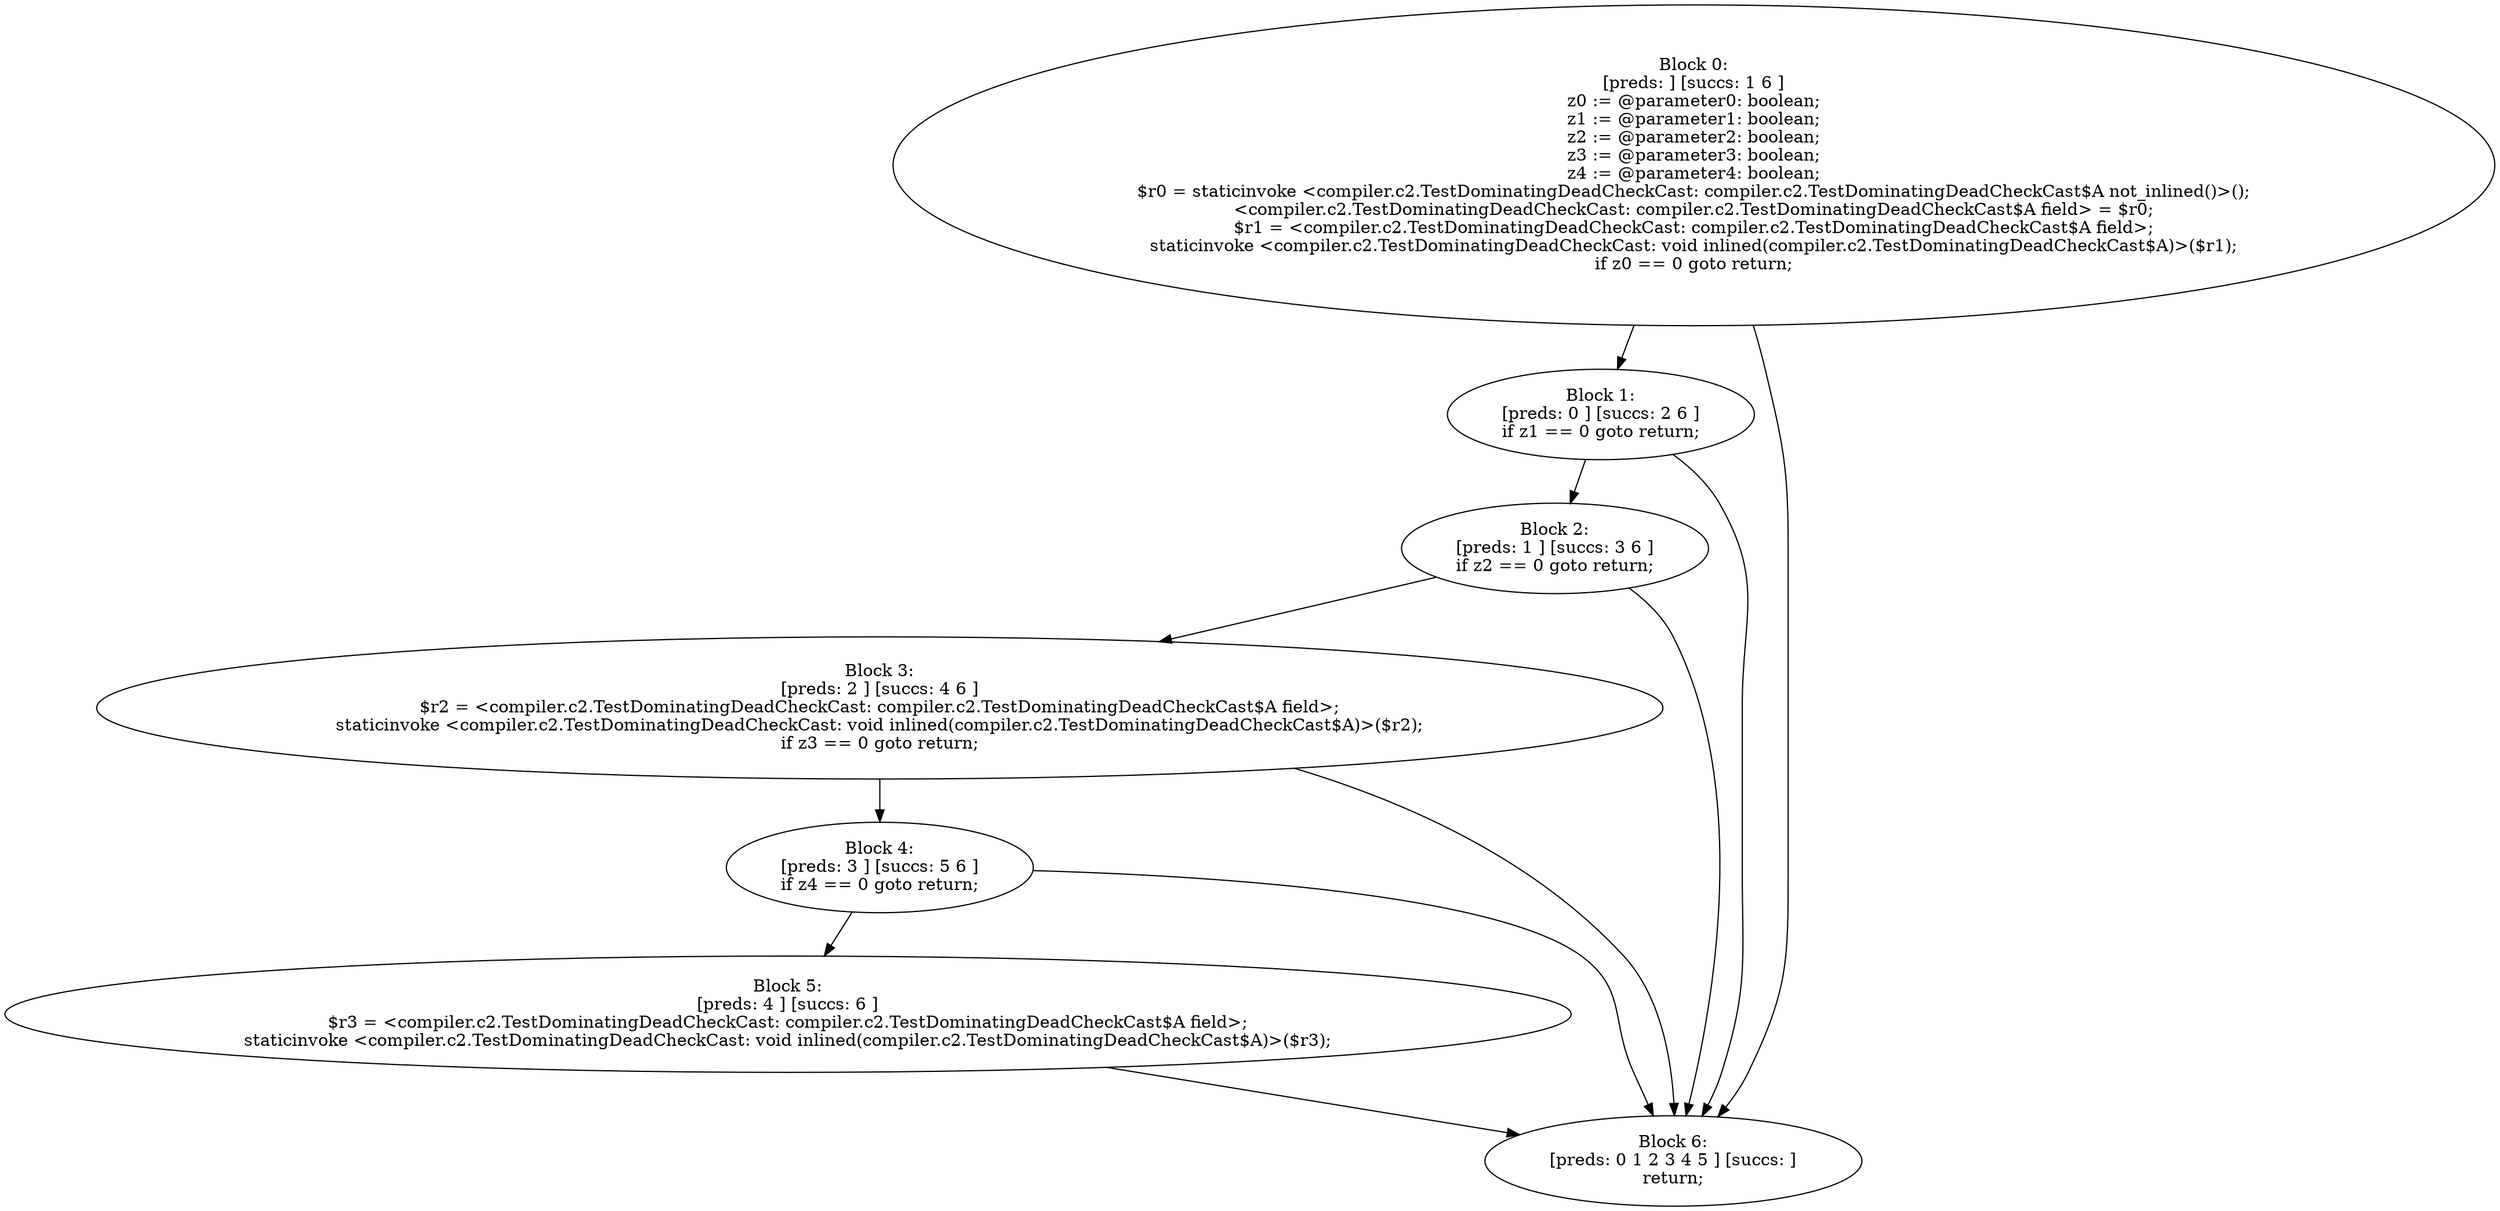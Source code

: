 digraph "unitGraph" {
    "Block 0:
[preds: ] [succs: 1 6 ]
z0 := @parameter0: boolean;
z1 := @parameter1: boolean;
z2 := @parameter2: boolean;
z3 := @parameter3: boolean;
z4 := @parameter4: boolean;
$r0 = staticinvoke <compiler.c2.TestDominatingDeadCheckCast: compiler.c2.TestDominatingDeadCheckCast$A not_inlined()>();
<compiler.c2.TestDominatingDeadCheckCast: compiler.c2.TestDominatingDeadCheckCast$A field> = $r0;
$r1 = <compiler.c2.TestDominatingDeadCheckCast: compiler.c2.TestDominatingDeadCheckCast$A field>;
staticinvoke <compiler.c2.TestDominatingDeadCheckCast: void inlined(compiler.c2.TestDominatingDeadCheckCast$A)>($r1);
if z0 == 0 goto return;
"
    "Block 1:
[preds: 0 ] [succs: 2 6 ]
if z1 == 0 goto return;
"
    "Block 2:
[preds: 1 ] [succs: 3 6 ]
if z2 == 0 goto return;
"
    "Block 3:
[preds: 2 ] [succs: 4 6 ]
$r2 = <compiler.c2.TestDominatingDeadCheckCast: compiler.c2.TestDominatingDeadCheckCast$A field>;
staticinvoke <compiler.c2.TestDominatingDeadCheckCast: void inlined(compiler.c2.TestDominatingDeadCheckCast$A)>($r2);
if z3 == 0 goto return;
"
    "Block 4:
[preds: 3 ] [succs: 5 6 ]
if z4 == 0 goto return;
"
    "Block 5:
[preds: 4 ] [succs: 6 ]
$r3 = <compiler.c2.TestDominatingDeadCheckCast: compiler.c2.TestDominatingDeadCheckCast$A field>;
staticinvoke <compiler.c2.TestDominatingDeadCheckCast: void inlined(compiler.c2.TestDominatingDeadCheckCast$A)>($r3);
"
    "Block 6:
[preds: 0 1 2 3 4 5 ] [succs: ]
return;
"
    "Block 0:
[preds: ] [succs: 1 6 ]
z0 := @parameter0: boolean;
z1 := @parameter1: boolean;
z2 := @parameter2: boolean;
z3 := @parameter3: boolean;
z4 := @parameter4: boolean;
$r0 = staticinvoke <compiler.c2.TestDominatingDeadCheckCast: compiler.c2.TestDominatingDeadCheckCast$A not_inlined()>();
<compiler.c2.TestDominatingDeadCheckCast: compiler.c2.TestDominatingDeadCheckCast$A field> = $r0;
$r1 = <compiler.c2.TestDominatingDeadCheckCast: compiler.c2.TestDominatingDeadCheckCast$A field>;
staticinvoke <compiler.c2.TestDominatingDeadCheckCast: void inlined(compiler.c2.TestDominatingDeadCheckCast$A)>($r1);
if z0 == 0 goto return;
"->"Block 1:
[preds: 0 ] [succs: 2 6 ]
if z1 == 0 goto return;
";
    "Block 0:
[preds: ] [succs: 1 6 ]
z0 := @parameter0: boolean;
z1 := @parameter1: boolean;
z2 := @parameter2: boolean;
z3 := @parameter3: boolean;
z4 := @parameter4: boolean;
$r0 = staticinvoke <compiler.c2.TestDominatingDeadCheckCast: compiler.c2.TestDominatingDeadCheckCast$A not_inlined()>();
<compiler.c2.TestDominatingDeadCheckCast: compiler.c2.TestDominatingDeadCheckCast$A field> = $r0;
$r1 = <compiler.c2.TestDominatingDeadCheckCast: compiler.c2.TestDominatingDeadCheckCast$A field>;
staticinvoke <compiler.c2.TestDominatingDeadCheckCast: void inlined(compiler.c2.TestDominatingDeadCheckCast$A)>($r1);
if z0 == 0 goto return;
"->"Block 6:
[preds: 0 1 2 3 4 5 ] [succs: ]
return;
";
    "Block 1:
[preds: 0 ] [succs: 2 6 ]
if z1 == 0 goto return;
"->"Block 2:
[preds: 1 ] [succs: 3 6 ]
if z2 == 0 goto return;
";
    "Block 1:
[preds: 0 ] [succs: 2 6 ]
if z1 == 0 goto return;
"->"Block 6:
[preds: 0 1 2 3 4 5 ] [succs: ]
return;
";
    "Block 2:
[preds: 1 ] [succs: 3 6 ]
if z2 == 0 goto return;
"->"Block 3:
[preds: 2 ] [succs: 4 6 ]
$r2 = <compiler.c2.TestDominatingDeadCheckCast: compiler.c2.TestDominatingDeadCheckCast$A field>;
staticinvoke <compiler.c2.TestDominatingDeadCheckCast: void inlined(compiler.c2.TestDominatingDeadCheckCast$A)>($r2);
if z3 == 0 goto return;
";
    "Block 2:
[preds: 1 ] [succs: 3 6 ]
if z2 == 0 goto return;
"->"Block 6:
[preds: 0 1 2 3 4 5 ] [succs: ]
return;
";
    "Block 3:
[preds: 2 ] [succs: 4 6 ]
$r2 = <compiler.c2.TestDominatingDeadCheckCast: compiler.c2.TestDominatingDeadCheckCast$A field>;
staticinvoke <compiler.c2.TestDominatingDeadCheckCast: void inlined(compiler.c2.TestDominatingDeadCheckCast$A)>($r2);
if z3 == 0 goto return;
"->"Block 4:
[preds: 3 ] [succs: 5 6 ]
if z4 == 0 goto return;
";
    "Block 3:
[preds: 2 ] [succs: 4 6 ]
$r2 = <compiler.c2.TestDominatingDeadCheckCast: compiler.c2.TestDominatingDeadCheckCast$A field>;
staticinvoke <compiler.c2.TestDominatingDeadCheckCast: void inlined(compiler.c2.TestDominatingDeadCheckCast$A)>($r2);
if z3 == 0 goto return;
"->"Block 6:
[preds: 0 1 2 3 4 5 ] [succs: ]
return;
";
    "Block 4:
[preds: 3 ] [succs: 5 6 ]
if z4 == 0 goto return;
"->"Block 5:
[preds: 4 ] [succs: 6 ]
$r3 = <compiler.c2.TestDominatingDeadCheckCast: compiler.c2.TestDominatingDeadCheckCast$A field>;
staticinvoke <compiler.c2.TestDominatingDeadCheckCast: void inlined(compiler.c2.TestDominatingDeadCheckCast$A)>($r3);
";
    "Block 4:
[preds: 3 ] [succs: 5 6 ]
if z4 == 0 goto return;
"->"Block 6:
[preds: 0 1 2 3 4 5 ] [succs: ]
return;
";
    "Block 5:
[preds: 4 ] [succs: 6 ]
$r3 = <compiler.c2.TestDominatingDeadCheckCast: compiler.c2.TestDominatingDeadCheckCast$A field>;
staticinvoke <compiler.c2.TestDominatingDeadCheckCast: void inlined(compiler.c2.TestDominatingDeadCheckCast$A)>($r3);
"->"Block 6:
[preds: 0 1 2 3 4 5 ] [succs: ]
return;
";
}
